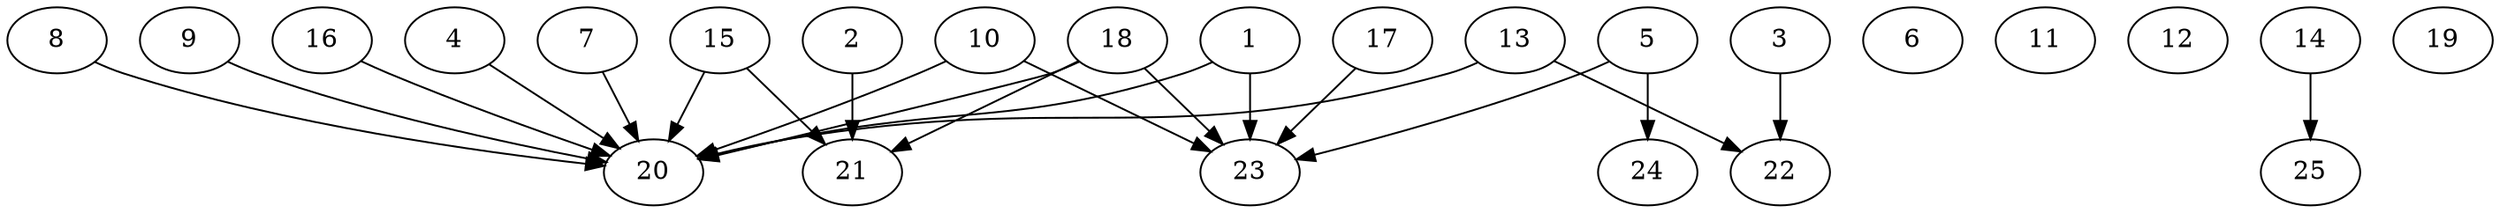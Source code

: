 // DAG automatically generated by daggen at Thu Oct  3 14:00:40 2019
// ./daggen --dot -n 25 --ccr 0.4 --fat 0.9 --regular 0.9 --density 0.6 --mindata 5242880 --maxdata 52428800 
digraph G {
  1 [size="95326720", alpha="0.08", expect_size="38130688"] 
  1 -> 20 [size ="38130688"]
  1 -> 23 [size ="38130688"]
  2 [size="50626560", alpha="0.14", expect_size="20250624"] 
  2 -> 21 [size ="20250624"]
  3 [size="88040960", alpha="0.14", expect_size="35216384"] 
  3 -> 22 [size ="35216384"]
  4 [size="52628480", alpha="0.06", expect_size="21051392"] 
  4 -> 20 [size ="21051392"]
  5 [size="118968320", alpha="0.17", expect_size="47587328"] 
  5 -> 23 [size ="47587328"]
  5 -> 24 [size ="47587328"]
  6 [size="33262080", alpha="0.11", expect_size="13304832"] 
  7 [size="32245760", alpha="0.11", expect_size="12898304"] 
  7 -> 20 [size ="12898304"]
  8 [size="100262400", alpha="0.01", expect_size="40104960"] 
  8 -> 20 [size ="40104960"]
  9 [size="52856320", alpha="0.17", expect_size="21142528"] 
  9 -> 20 [size ="21142528"]
  10 [size="90588160", alpha="0.14", expect_size="36235264"] 
  10 -> 20 [size ="36235264"]
  10 -> 23 [size ="36235264"]
  11 [size="130411520", alpha="0.02", expect_size="52164608"] 
  12 [size="59297280", alpha="0.04", expect_size="23718912"] 
  13 [size="21409280", alpha="0.01", expect_size="8563712"] 
  13 -> 20 [size ="8563712"]
  13 -> 22 [size ="8563712"]
  14 [size="103303680", alpha="0.15", expect_size="41321472"] 
  14 -> 25 [size ="41321472"]
  15 [size="22149120", alpha="0.18", expect_size="8859648"] 
  15 -> 20 [size ="8859648"]
  15 -> 21 [size ="8859648"]
  16 [size="123957760", alpha="0.02", expect_size="49583104"] 
  16 -> 20 [size ="49583104"]
  17 [size="72220160", alpha="0.14", expect_size="28888064"] 
  17 -> 23 [size ="28888064"]
  18 [size="21160960", alpha="0.18", expect_size="8464384"] 
  18 -> 20 [size ="8464384"]
  18 -> 21 [size ="8464384"]
  18 -> 23 [size ="8464384"]
  19 [size="24222720", alpha="0.16", expect_size="9689088"] 
  20 [size="122519040", alpha="0.09", expect_size="49007616"] 
  21 [size="88307200", alpha="0.16", expect_size="35322880"] 
  22 [size="100554240", alpha="0.09", expect_size="40221696"] 
  23 [size="124876800", alpha="0.15", expect_size="49950720"] 
  24 [size="131038720", alpha="0.08", expect_size="52415488"] 
  25 [size="102917120", alpha="0.19", expect_size="41166848"] 
}
